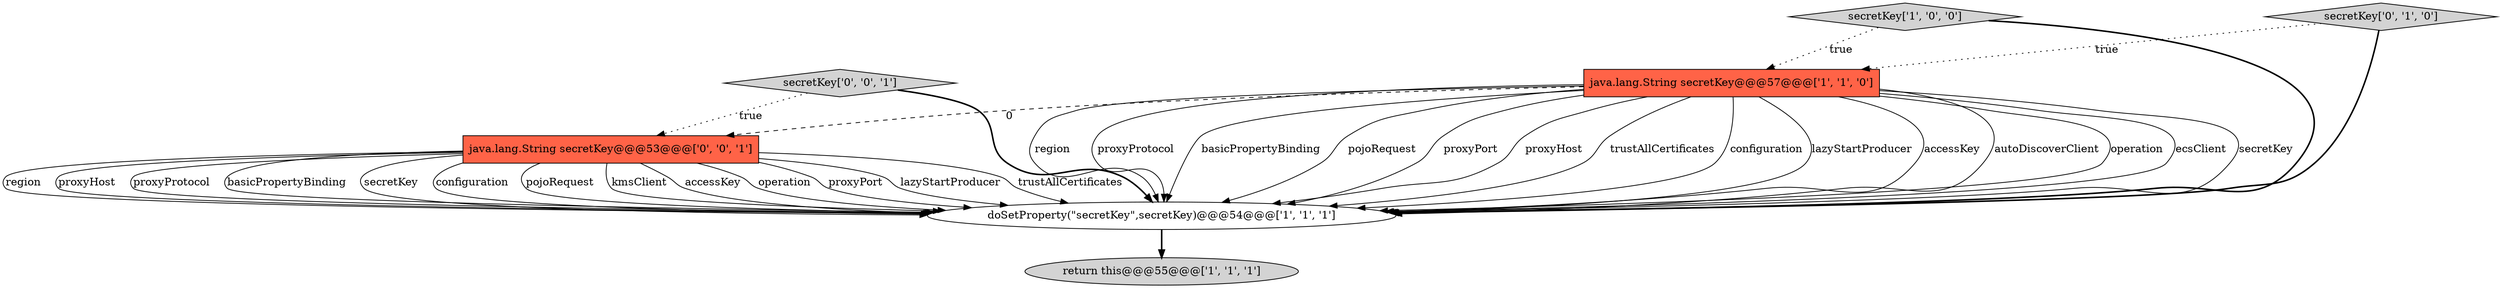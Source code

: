 digraph {
5 [style = filled, label = "java.lang.String secretKey@@@53@@@['0', '0', '1']", fillcolor = tomato, shape = box image = "AAA0AAABBB3BBB"];
3 [style = filled, label = "doSetProperty(\"secretKey\",secretKey)@@@54@@@['1', '1', '1']", fillcolor = white, shape = ellipse image = "AAA0AAABBB1BBB"];
6 [style = filled, label = "secretKey['0', '0', '1']", fillcolor = lightgray, shape = diamond image = "AAA0AAABBB3BBB"];
1 [style = filled, label = "java.lang.String secretKey@@@57@@@['1', '1', '0']", fillcolor = tomato, shape = box image = "AAA0AAABBB1BBB"];
2 [style = filled, label = "return this@@@55@@@['1', '1', '1']", fillcolor = lightgray, shape = ellipse image = "AAA0AAABBB1BBB"];
0 [style = filled, label = "secretKey['1', '0', '0']", fillcolor = lightgray, shape = diamond image = "AAA0AAABBB1BBB"];
4 [style = filled, label = "secretKey['0', '1', '0']", fillcolor = lightgray, shape = diamond image = "AAA0AAABBB2BBB"];
0->3 [style = bold, label=""];
6->3 [style = bold, label=""];
4->3 [style = bold, label=""];
1->3 [style = solid, label="region"];
1->5 [style = dashed, label="0"];
5->3 [style = solid, label="region"];
4->1 [style = dotted, label="true"];
5->3 [style = solid, label="proxyHost"];
5->3 [style = solid, label="proxyProtocol"];
1->3 [style = solid, label="proxyProtocol"];
1->3 [style = solid, label="basicPropertyBinding"];
5->3 [style = solid, label="basicPropertyBinding"];
1->3 [style = solid, label="pojoRequest"];
1->3 [style = solid, label="proxyPort"];
5->3 [style = solid, label="secretKey"];
1->3 [style = solid, label="proxyHost"];
5->3 [style = solid, label="configuration"];
1->3 [style = solid, label="trustAllCertificates"];
1->3 [style = solid, label="configuration"];
5->3 [style = solid, label="pojoRequest"];
5->3 [style = solid, label="kmsClient"];
5->3 [style = solid, label="accessKey"];
3->2 [style = bold, label=""];
1->3 [style = solid, label="lazyStartProducer"];
1->3 [style = solid, label="accessKey"];
1->3 [style = solid, label="autoDiscoverClient"];
5->3 [style = solid, label="operation"];
1->3 [style = solid, label="operation"];
1->3 [style = solid, label="ecsClient"];
5->3 [style = solid, label="proxyPort"];
5->3 [style = solid, label="lazyStartProducer"];
5->3 [style = solid, label="trustAllCertificates"];
1->3 [style = solid, label="secretKey"];
6->5 [style = dotted, label="true"];
0->1 [style = dotted, label="true"];
}
